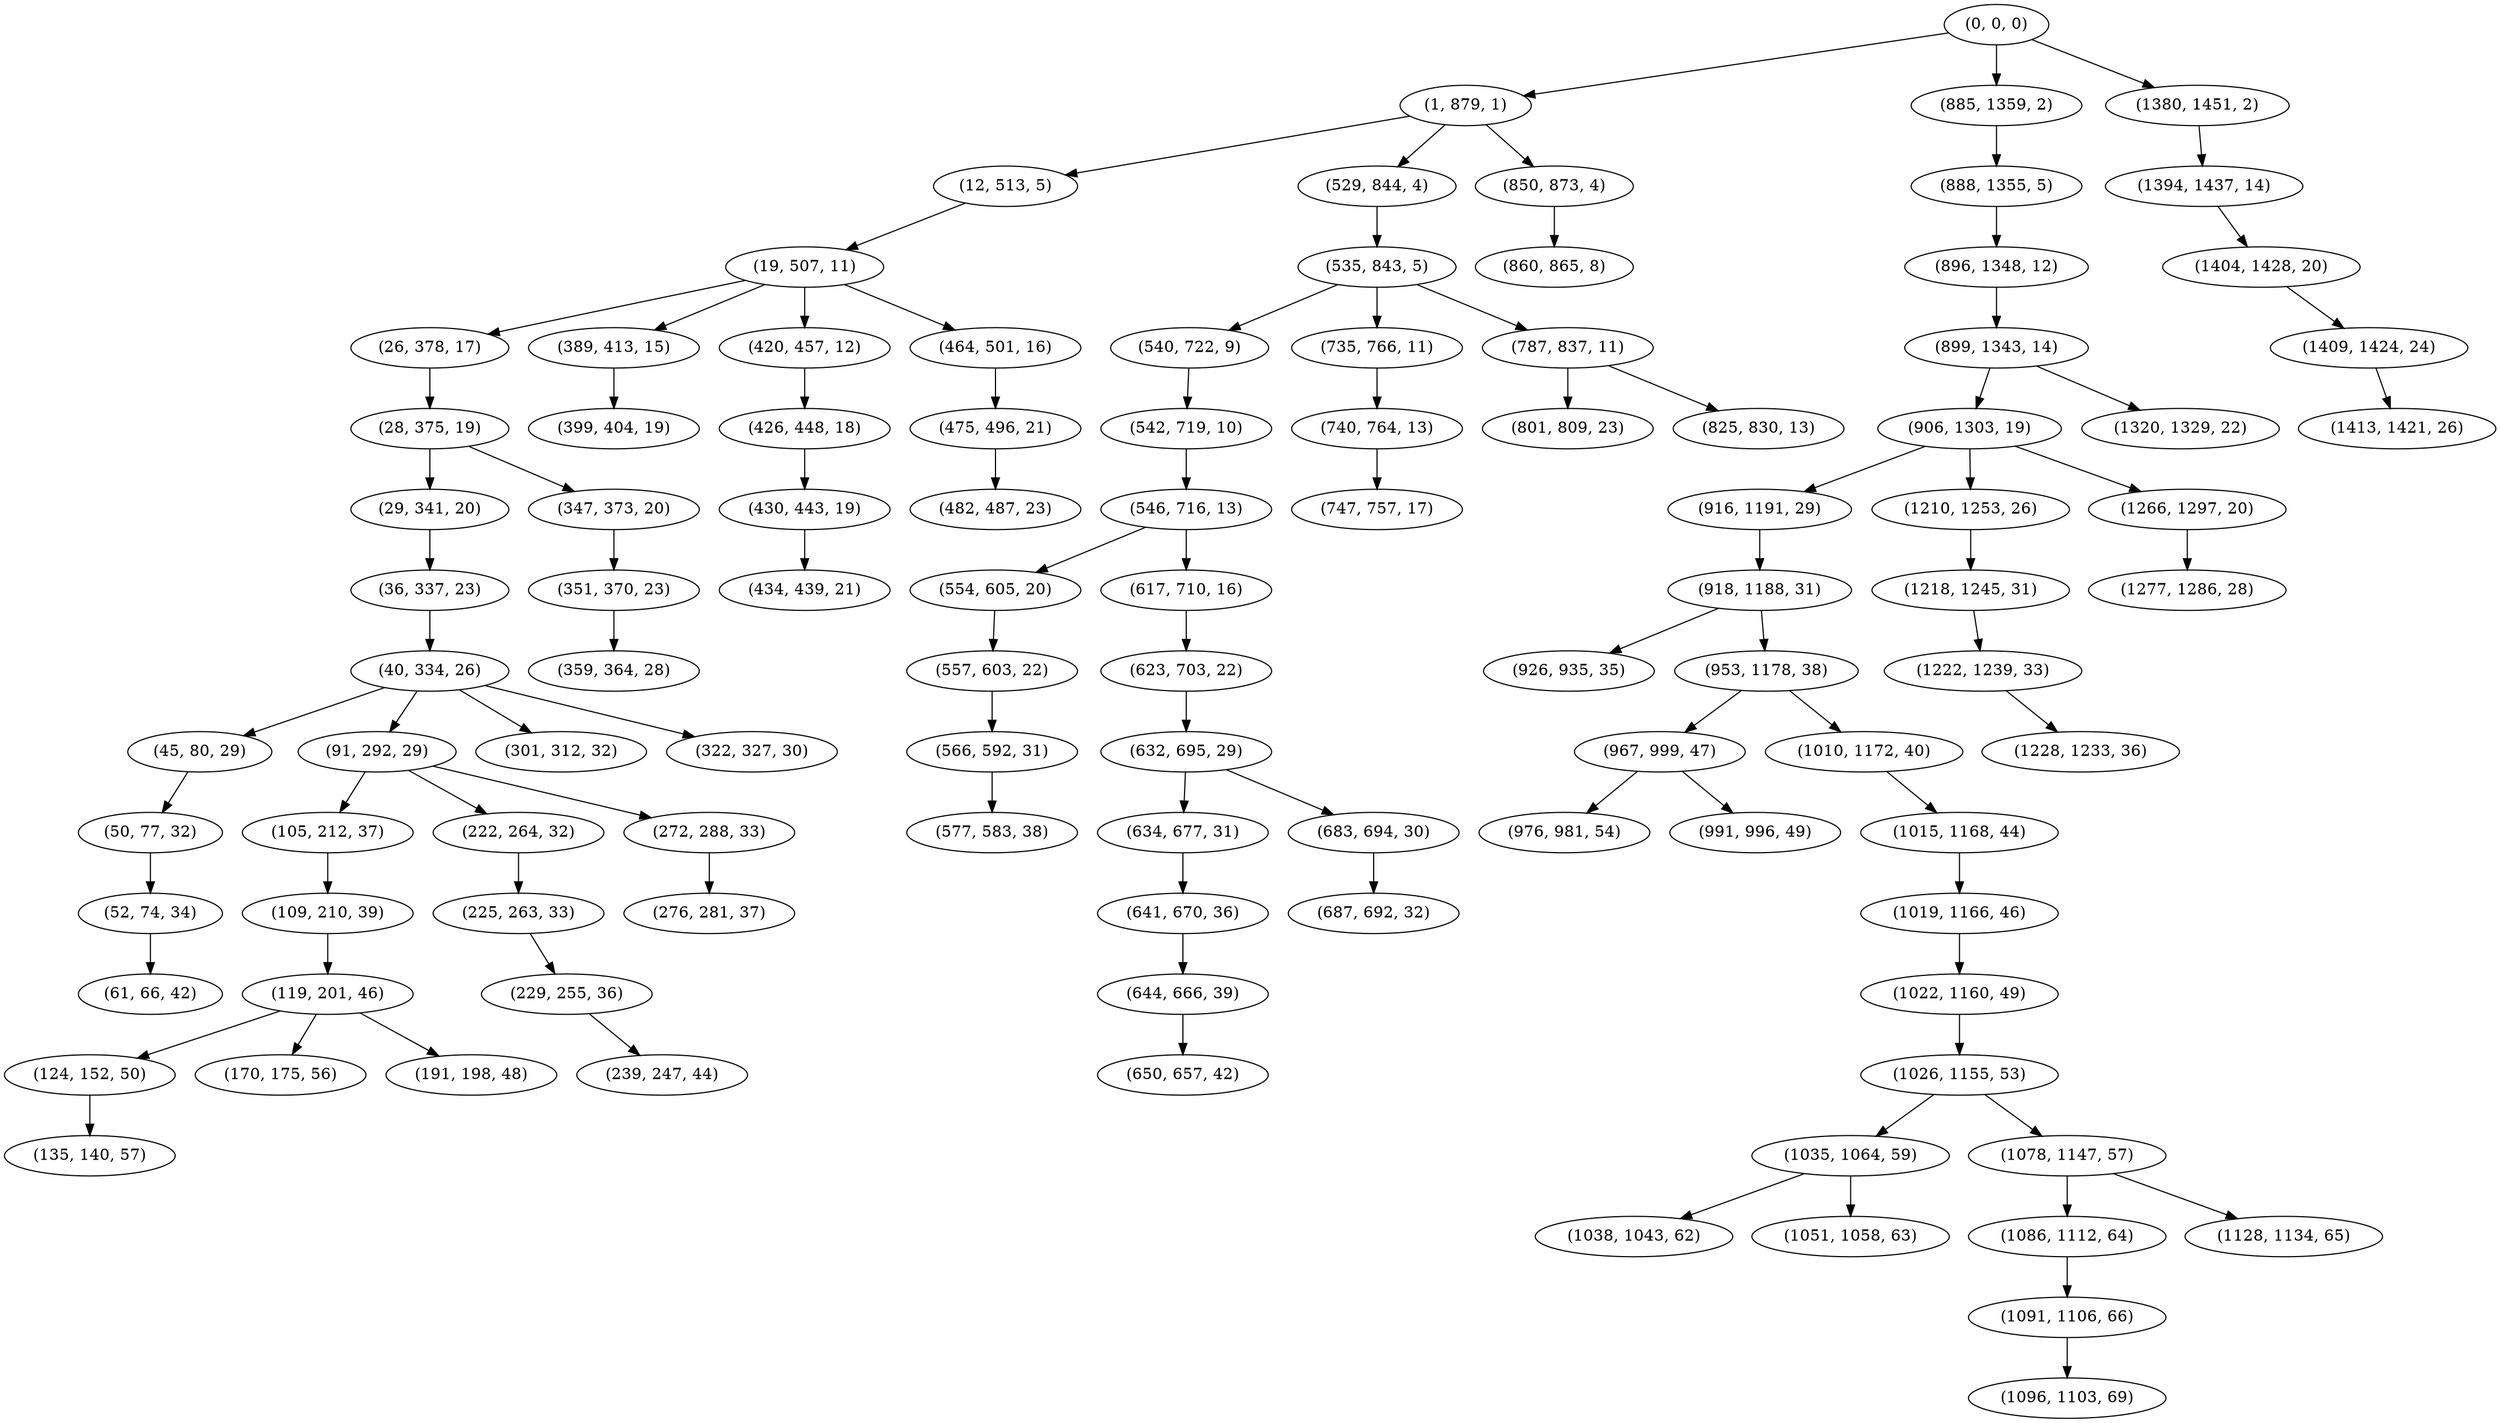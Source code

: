 digraph tree {
    "(0, 0, 0)";
    "(1, 879, 1)";
    "(12, 513, 5)";
    "(19, 507, 11)";
    "(26, 378, 17)";
    "(28, 375, 19)";
    "(29, 341, 20)";
    "(36, 337, 23)";
    "(40, 334, 26)";
    "(45, 80, 29)";
    "(50, 77, 32)";
    "(52, 74, 34)";
    "(61, 66, 42)";
    "(91, 292, 29)";
    "(105, 212, 37)";
    "(109, 210, 39)";
    "(119, 201, 46)";
    "(124, 152, 50)";
    "(135, 140, 57)";
    "(170, 175, 56)";
    "(191, 198, 48)";
    "(222, 264, 32)";
    "(225, 263, 33)";
    "(229, 255, 36)";
    "(239, 247, 44)";
    "(272, 288, 33)";
    "(276, 281, 37)";
    "(301, 312, 32)";
    "(322, 327, 30)";
    "(347, 373, 20)";
    "(351, 370, 23)";
    "(359, 364, 28)";
    "(389, 413, 15)";
    "(399, 404, 19)";
    "(420, 457, 12)";
    "(426, 448, 18)";
    "(430, 443, 19)";
    "(434, 439, 21)";
    "(464, 501, 16)";
    "(475, 496, 21)";
    "(482, 487, 23)";
    "(529, 844, 4)";
    "(535, 843, 5)";
    "(540, 722, 9)";
    "(542, 719, 10)";
    "(546, 716, 13)";
    "(554, 605, 20)";
    "(557, 603, 22)";
    "(566, 592, 31)";
    "(577, 583, 38)";
    "(617, 710, 16)";
    "(623, 703, 22)";
    "(632, 695, 29)";
    "(634, 677, 31)";
    "(641, 670, 36)";
    "(644, 666, 39)";
    "(650, 657, 42)";
    "(683, 694, 30)";
    "(687, 692, 32)";
    "(735, 766, 11)";
    "(740, 764, 13)";
    "(747, 757, 17)";
    "(787, 837, 11)";
    "(801, 809, 23)";
    "(825, 830, 13)";
    "(850, 873, 4)";
    "(860, 865, 8)";
    "(885, 1359, 2)";
    "(888, 1355, 5)";
    "(896, 1348, 12)";
    "(899, 1343, 14)";
    "(906, 1303, 19)";
    "(916, 1191, 29)";
    "(918, 1188, 31)";
    "(926, 935, 35)";
    "(953, 1178, 38)";
    "(967, 999, 47)";
    "(976, 981, 54)";
    "(991, 996, 49)";
    "(1010, 1172, 40)";
    "(1015, 1168, 44)";
    "(1019, 1166, 46)";
    "(1022, 1160, 49)";
    "(1026, 1155, 53)";
    "(1035, 1064, 59)";
    "(1038, 1043, 62)";
    "(1051, 1058, 63)";
    "(1078, 1147, 57)";
    "(1086, 1112, 64)";
    "(1091, 1106, 66)";
    "(1096, 1103, 69)";
    "(1128, 1134, 65)";
    "(1210, 1253, 26)";
    "(1218, 1245, 31)";
    "(1222, 1239, 33)";
    "(1228, 1233, 36)";
    "(1266, 1297, 20)";
    "(1277, 1286, 28)";
    "(1320, 1329, 22)";
    "(1380, 1451, 2)";
    "(1394, 1437, 14)";
    "(1404, 1428, 20)";
    "(1409, 1424, 24)";
    "(1413, 1421, 26)";
    "(0, 0, 0)" -> "(1, 879, 1)";
    "(0, 0, 0)" -> "(885, 1359, 2)";
    "(0, 0, 0)" -> "(1380, 1451, 2)";
    "(1, 879, 1)" -> "(12, 513, 5)";
    "(1, 879, 1)" -> "(529, 844, 4)";
    "(1, 879, 1)" -> "(850, 873, 4)";
    "(12, 513, 5)" -> "(19, 507, 11)";
    "(19, 507, 11)" -> "(26, 378, 17)";
    "(19, 507, 11)" -> "(389, 413, 15)";
    "(19, 507, 11)" -> "(420, 457, 12)";
    "(19, 507, 11)" -> "(464, 501, 16)";
    "(26, 378, 17)" -> "(28, 375, 19)";
    "(28, 375, 19)" -> "(29, 341, 20)";
    "(28, 375, 19)" -> "(347, 373, 20)";
    "(29, 341, 20)" -> "(36, 337, 23)";
    "(36, 337, 23)" -> "(40, 334, 26)";
    "(40, 334, 26)" -> "(45, 80, 29)";
    "(40, 334, 26)" -> "(91, 292, 29)";
    "(40, 334, 26)" -> "(301, 312, 32)";
    "(40, 334, 26)" -> "(322, 327, 30)";
    "(45, 80, 29)" -> "(50, 77, 32)";
    "(50, 77, 32)" -> "(52, 74, 34)";
    "(52, 74, 34)" -> "(61, 66, 42)";
    "(91, 292, 29)" -> "(105, 212, 37)";
    "(91, 292, 29)" -> "(222, 264, 32)";
    "(91, 292, 29)" -> "(272, 288, 33)";
    "(105, 212, 37)" -> "(109, 210, 39)";
    "(109, 210, 39)" -> "(119, 201, 46)";
    "(119, 201, 46)" -> "(124, 152, 50)";
    "(119, 201, 46)" -> "(170, 175, 56)";
    "(119, 201, 46)" -> "(191, 198, 48)";
    "(124, 152, 50)" -> "(135, 140, 57)";
    "(222, 264, 32)" -> "(225, 263, 33)";
    "(225, 263, 33)" -> "(229, 255, 36)";
    "(229, 255, 36)" -> "(239, 247, 44)";
    "(272, 288, 33)" -> "(276, 281, 37)";
    "(347, 373, 20)" -> "(351, 370, 23)";
    "(351, 370, 23)" -> "(359, 364, 28)";
    "(389, 413, 15)" -> "(399, 404, 19)";
    "(420, 457, 12)" -> "(426, 448, 18)";
    "(426, 448, 18)" -> "(430, 443, 19)";
    "(430, 443, 19)" -> "(434, 439, 21)";
    "(464, 501, 16)" -> "(475, 496, 21)";
    "(475, 496, 21)" -> "(482, 487, 23)";
    "(529, 844, 4)" -> "(535, 843, 5)";
    "(535, 843, 5)" -> "(540, 722, 9)";
    "(535, 843, 5)" -> "(735, 766, 11)";
    "(535, 843, 5)" -> "(787, 837, 11)";
    "(540, 722, 9)" -> "(542, 719, 10)";
    "(542, 719, 10)" -> "(546, 716, 13)";
    "(546, 716, 13)" -> "(554, 605, 20)";
    "(546, 716, 13)" -> "(617, 710, 16)";
    "(554, 605, 20)" -> "(557, 603, 22)";
    "(557, 603, 22)" -> "(566, 592, 31)";
    "(566, 592, 31)" -> "(577, 583, 38)";
    "(617, 710, 16)" -> "(623, 703, 22)";
    "(623, 703, 22)" -> "(632, 695, 29)";
    "(632, 695, 29)" -> "(634, 677, 31)";
    "(632, 695, 29)" -> "(683, 694, 30)";
    "(634, 677, 31)" -> "(641, 670, 36)";
    "(641, 670, 36)" -> "(644, 666, 39)";
    "(644, 666, 39)" -> "(650, 657, 42)";
    "(683, 694, 30)" -> "(687, 692, 32)";
    "(735, 766, 11)" -> "(740, 764, 13)";
    "(740, 764, 13)" -> "(747, 757, 17)";
    "(787, 837, 11)" -> "(801, 809, 23)";
    "(787, 837, 11)" -> "(825, 830, 13)";
    "(850, 873, 4)" -> "(860, 865, 8)";
    "(885, 1359, 2)" -> "(888, 1355, 5)";
    "(888, 1355, 5)" -> "(896, 1348, 12)";
    "(896, 1348, 12)" -> "(899, 1343, 14)";
    "(899, 1343, 14)" -> "(906, 1303, 19)";
    "(899, 1343, 14)" -> "(1320, 1329, 22)";
    "(906, 1303, 19)" -> "(916, 1191, 29)";
    "(906, 1303, 19)" -> "(1210, 1253, 26)";
    "(906, 1303, 19)" -> "(1266, 1297, 20)";
    "(916, 1191, 29)" -> "(918, 1188, 31)";
    "(918, 1188, 31)" -> "(926, 935, 35)";
    "(918, 1188, 31)" -> "(953, 1178, 38)";
    "(953, 1178, 38)" -> "(967, 999, 47)";
    "(953, 1178, 38)" -> "(1010, 1172, 40)";
    "(967, 999, 47)" -> "(976, 981, 54)";
    "(967, 999, 47)" -> "(991, 996, 49)";
    "(1010, 1172, 40)" -> "(1015, 1168, 44)";
    "(1015, 1168, 44)" -> "(1019, 1166, 46)";
    "(1019, 1166, 46)" -> "(1022, 1160, 49)";
    "(1022, 1160, 49)" -> "(1026, 1155, 53)";
    "(1026, 1155, 53)" -> "(1035, 1064, 59)";
    "(1026, 1155, 53)" -> "(1078, 1147, 57)";
    "(1035, 1064, 59)" -> "(1038, 1043, 62)";
    "(1035, 1064, 59)" -> "(1051, 1058, 63)";
    "(1078, 1147, 57)" -> "(1086, 1112, 64)";
    "(1078, 1147, 57)" -> "(1128, 1134, 65)";
    "(1086, 1112, 64)" -> "(1091, 1106, 66)";
    "(1091, 1106, 66)" -> "(1096, 1103, 69)";
    "(1210, 1253, 26)" -> "(1218, 1245, 31)";
    "(1218, 1245, 31)" -> "(1222, 1239, 33)";
    "(1222, 1239, 33)" -> "(1228, 1233, 36)";
    "(1266, 1297, 20)" -> "(1277, 1286, 28)";
    "(1380, 1451, 2)" -> "(1394, 1437, 14)";
    "(1394, 1437, 14)" -> "(1404, 1428, 20)";
    "(1404, 1428, 20)" -> "(1409, 1424, 24)";
    "(1409, 1424, 24)" -> "(1413, 1421, 26)";
}
